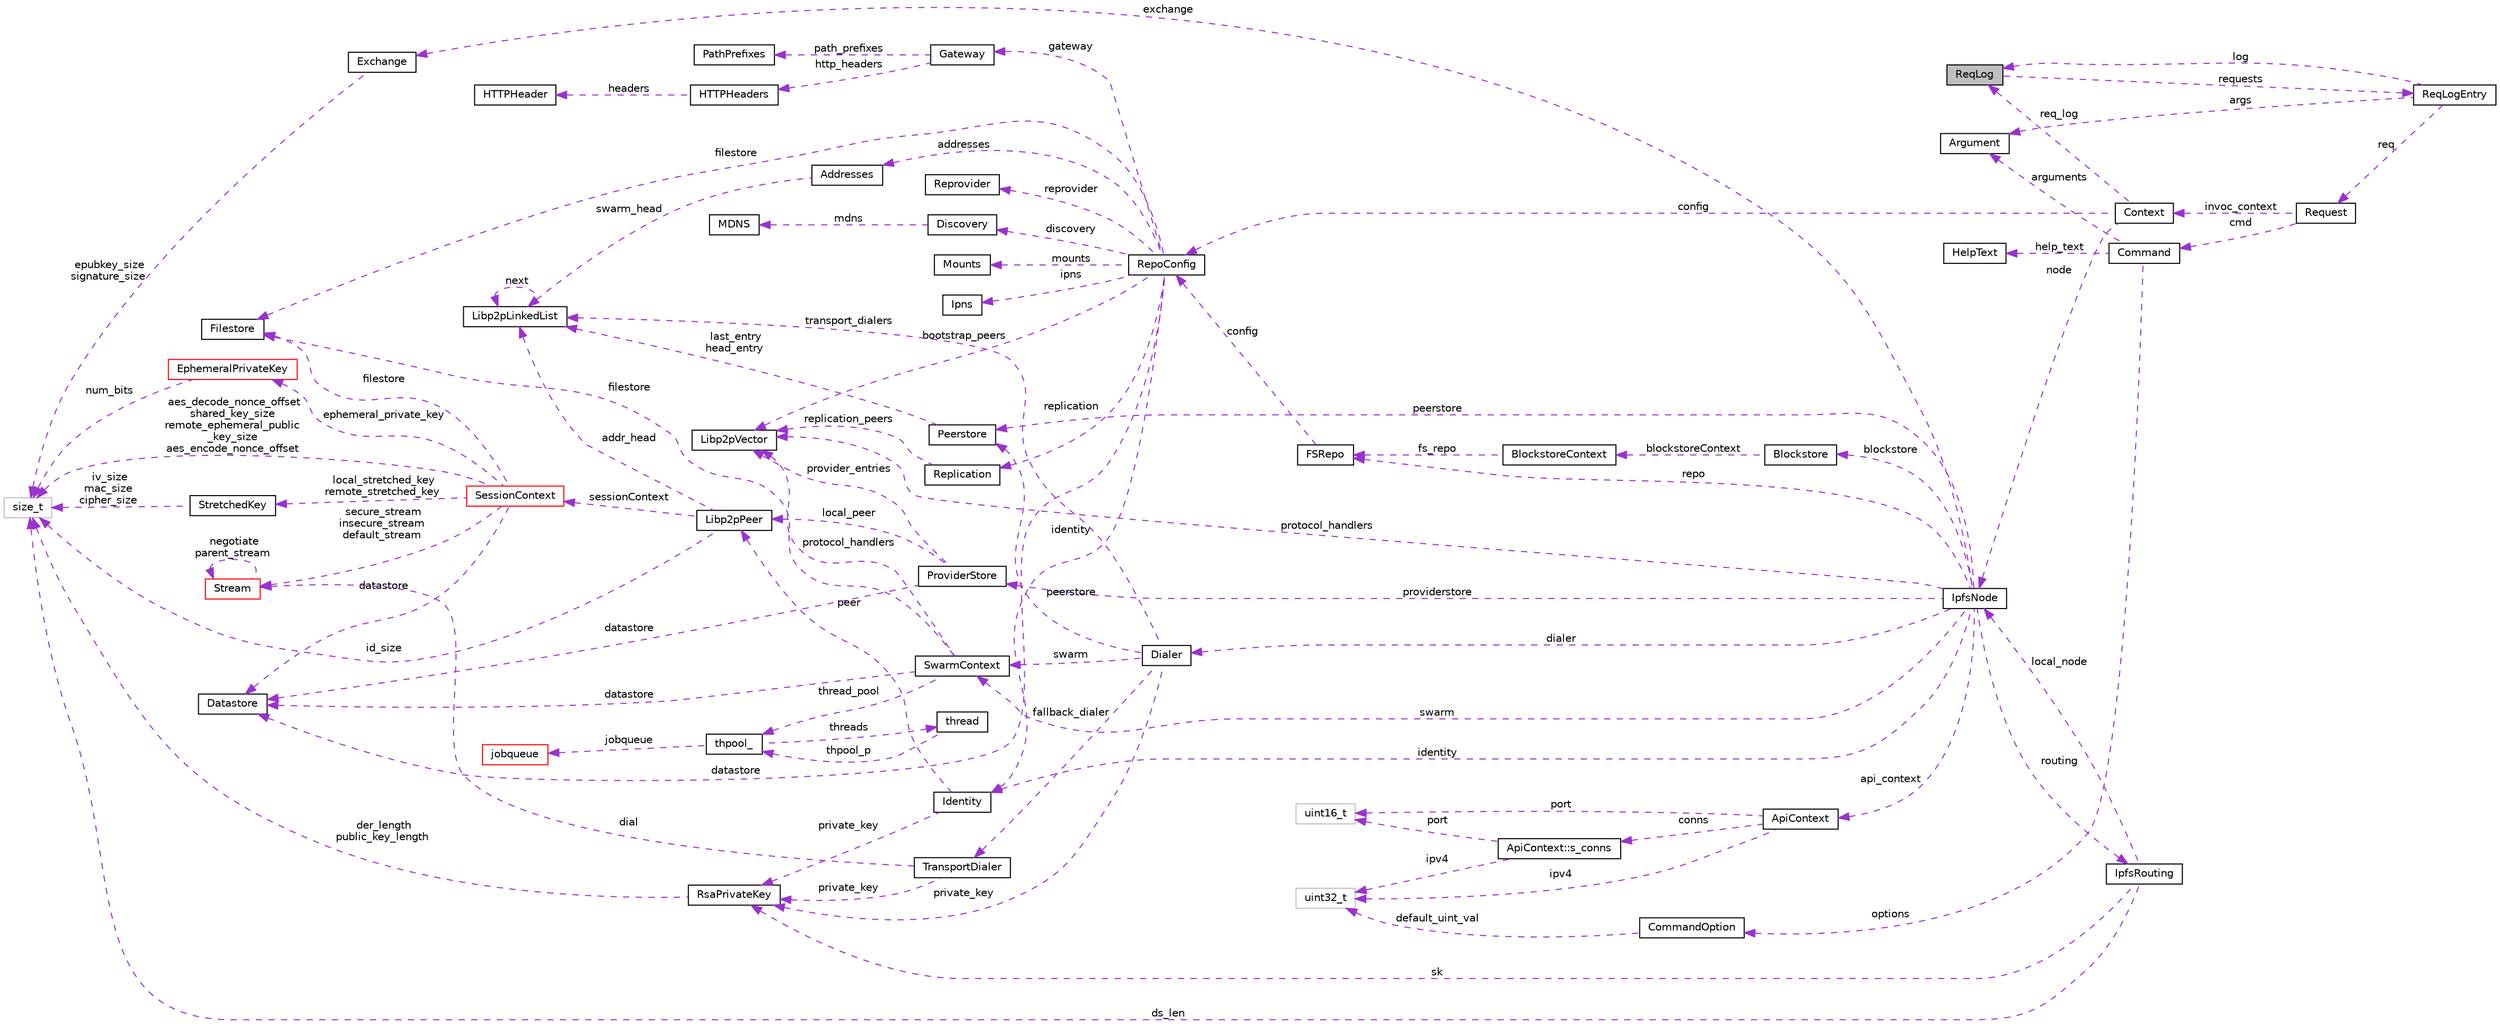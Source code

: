 digraph "ReqLog"
{
  edge [fontname="Helvetica",fontsize="10",labelfontname="Helvetica",labelfontsize="10"];
  node [fontname="Helvetica",fontsize="10",shape=record];
  rankdir="LR";
  Node1 [label="ReqLog",height=0.2,width=0.4,color="black", fillcolor="grey75", style="filled", fontcolor="black"];
  Node2 -> Node1 [dir="back",color="darkorchid3",fontsize="10",style="dashed",label=" requests" ,fontname="Helvetica"];
  Node2 [label="ReqLogEntry",height=0.2,width=0.4,color="black", fillcolor="white", style="filled",URL="$struct_req_log_entry.html"];
  Node1 -> Node2 [dir="back",color="darkorchid3",fontsize="10",style="dashed",label=" log" ,fontname="Helvetica"];
  Node3 -> Node2 [dir="back",color="darkorchid3",fontsize="10",style="dashed",label=" args" ,fontname="Helvetica"];
  Node3 [label="Argument",height=0.2,width=0.4,color="black", fillcolor="white", style="filled",URL="$struct_argument.html"];
  Node4 -> Node2 [dir="back",color="darkorchid3",fontsize="10",style="dashed",label=" req" ,fontname="Helvetica"];
  Node4 [label="Request",height=0.2,width=0.4,color="black", fillcolor="white", style="filled",URL="$struct_request.html"];
  Node5 -> Node4 [dir="back",color="darkorchid3",fontsize="10",style="dashed",label=" cmd" ,fontname="Helvetica"];
  Node5 [label="Command",height=0.2,width=0.4,color="black", fillcolor="white", style="filled",URL="$struct_command.html"];
  Node3 -> Node5 [dir="back",color="darkorchid3",fontsize="10",style="dashed",label=" arguments" ,fontname="Helvetica"];
  Node6 -> Node5 [dir="back",color="darkorchid3",fontsize="10",style="dashed",label=" options" ,fontname="Helvetica"];
  Node6 [label="CommandOption",height=0.2,width=0.4,color="black", fillcolor="white", style="filled",URL="$struct_command_option.html"];
  Node7 -> Node6 [dir="back",color="darkorchid3",fontsize="10",style="dashed",label=" default_uint_val" ,fontname="Helvetica"];
  Node7 [label="uint32_t",height=0.2,width=0.4,color="grey75", fillcolor="white", style="filled"];
  Node8 -> Node5 [dir="back",color="darkorchid3",fontsize="10",style="dashed",label=" help_text" ,fontname="Helvetica"];
  Node8 [label="HelpText",height=0.2,width=0.4,color="black", fillcolor="white", style="filled",URL="$struct_help_text.html"];
  Node9 -> Node4 [dir="back",color="darkorchid3",fontsize="10",style="dashed",label=" invoc_context" ,fontname="Helvetica"];
  Node9 [label="Context",height=0.2,width=0.4,color="black", fillcolor="white", style="filled",URL="$struct_context.html"];
  Node10 -> Node9 [dir="back",color="darkorchid3",fontsize="10",style="dashed",label=" node" ,fontname="Helvetica"];
  Node10 [label="IpfsNode",height=0.2,width=0.4,color="black", fillcolor="white", style="filled",URL="$struct_ipfs_node.html"];
  Node11 -> Node10 [dir="back",color="darkorchid3",fontsize="10",style="dashed",label=" protocol_handlers" ,fontname="Helvetica"];
  Node11 [label="Libp2pVector",height=0.2,width=0.4,color="black", fillcolor="white", style="filled",URL="$struct_libp2p_vector.html"];
  Node12 -> Node10 [dir="back",color="darkorchid3",fontsize="10",style="dashed",label=" identity" ,fontname="Helvetica"];
  Node12 [label="Identity",height=0.2,width=0.4,color="black", fillcolor="white", style="filled",URL="$struct_identity.html"];
  Node13 -> Node12 [dir="back",color="darkorchid3",fontsize="10",style="dashed",label=" peer" ,fontname="Helvetica"];
  Node13 [label="Libp2pPeer",height=0.2,width=0.4,color="black", fillcolor="white", style="filled",URL="$struct_libp2p_peer.html"];
  Node14 -> Node13 [dir="back",color="darkorchid3",fontsize="10",style="dashed",label=" sessionContext" ,fontname="Helvetica"];
  Node14 [label="SessionContext",height=0.2,width=0.4,color="red", fillcolor="white", style="filled",URL="$struct_session_context.html"];
  Node15 -> Node14 [dir="back",color="darkorchid3",fontsize="10",style="dashed",label=" ephemeral_private_key" ,fontname="Helvetica"];
  Node15 [label="EphemeralPrivateKey",height=0.2,width=0.4,color="red", fillcolor="white", style="filled",URL="$struct_ephemeral_private_key.html"];
  Node18 -> Node15 [dir="back",color="darkorchid3",fontsize="10",style="dashed",label=" num_bits" ,fontname="Helvetica"];
  Node18 [label="size_t",height=0.2,width=0.4,color="grey75", fillcolor="white", style="filled"];
  Node23 -> Node14 [dir="back",color="darkorchid3",fontsize="10",style="dashed",label=" local_stretched_key\nremote_stretched_key" ,fontname="Helvetica"];
  Node23 [label="StretchedKey",height=0.2,width=0.4,color="black", fillcolor="white", style="filled",URL="$struct_stretched_key.html"];
  Node18 -> Node23 [dir="back",color="darkorchid3",fontsize="10",style="dashed",label=" iv_size\nmac_size\ncipher_size" ,fontname="Helvetica"];
  Node25 -> Node14 [dir="back",color="darkorchid3",fontsize="10",style="dashed",label=" filestore" ,fontname="Helvetica"];
  Node25 [label="Filestore",height=0.2,width=0.4,color="black", fillcolor="white", style="filled",URL="$struct_filestore.html"];
  Node18 -> Node14 [dir="back",color="darkorchid3",fontsize="10",style="dashed",label=" aes_decode_nonce_offset\nshared_key_size\nremote_ephemeral_public\l_key_size\naes_encode_nonce_offset" ,fontname="Helvetica"];
  Node26 -> Node14 [dir="back",color="darkorchid3",fontsize="10",style="dashed",label=" datastore" ,fontname="Helvetica"];
  Node26 [label="Datastore",height=0.2,width=0.4,color="black", fillcolor="white", style="filled",URL="$struct_datastore.html"];
  Node27 -> Node14 [dir="back",color="darkorchid3",fontsize="10",style="dashed",label=" secure_stream\ninsecure_stream\ndefault_stream" ,fontname="Helvetica"];
  Node27 [label="Stream",height=0.2,width=0.4,color="red", fillcolor="white", style="filled",URL="$struct_stream.html"];
  Node27 -> Node27 [dir="back",color="darkorchid3",fontsize="10",style="dashed",label=" negotiate\nparent_stream" ,fontname="Helvetica"];
  Node30 -> Node13 [dir="back",color="darkorchid3",fontsize="10",style="dashed",label=" addr_head" ,fontname="Helvetica"];
  Node30 [label="Libp2pLinkedList",height=0.2,width=0.4,color="black", fillcolor="white", style="filled",URL="$struct_libp2p_linked_list.html"];
  Node30 -> Node30 [dir="back",color="darkorchid3",fontsize="10",style="dashed",label=" next" ,fontname="Helvetica"];
  Node18 -> Node13 [dir="back",color="darkorchid3",fontsize="10",style="dashed",label=" id_size" ,fontname="Helvetica"];
  Node31 -> Node12 [dir="back",color="darkorchid3",fontsize="10",style="dashed",label=" private_key" ,fontname="Helvetica"];
  Node31 [label="RsaPrivateKey",height=0.2,width=0.4,color="black", fillcolor="white", style="filled",URL="$struct_rsa_private_key.html"];
  Node18 -> Node31 [dir="back",color="darkorchid3",fontsize="10",style="dashed",label=" der_length\npublic_key_length" ,fontname="Helvetica"];
  Node32 -> Node10 [dir="back",color="darkorchid3",fontsize="10",style="dashed",label=" routing" ,fontname="Helvetica"];
  Node32 [label="IpfsRouting",height=0.2,width=0.4,color="black", fillcolor="white", style="filled",URL="$struct_ipfs_routing.html"];
  Node10 -> Node32 [dir="back",color="darkorchid3",fontsize="10",style="dashed",label=" local_node" ,fontname="Helvetica"];
  Node31 -> Node32 [dir="back",color="darkorchid3",fontsize="10",style="dashed",label=" sk" ,fontname="Helvetica"];
  Node18 -> Node32 [dir="back",color="darkorchid3",fontsize="10",style="dashed",label=" ds_len" ,fontname="Helvetica"];
  Node33 -> Node10 [dir="back",color="darkorchid3",fontsize="10",style="dashed",label=" providerstore" ,fontname="Helvetica"];
  Node33 [label="ProviderStore",height=0.2,width=0.4,color="black", fillcolor="white", style="filled",URL="$struct_provider_store.html"];
  Node11 -> Node33 [dir="back",color="darkorchid3",fontsize="10",style="dashed",label=" provider_entries" ,fontname="Helvetica"];
  Node13 -> Node33 [dir="back",color="darkorchid3",fontsize="10",style="dashed",label=" local_peer" ,fontname="Helvetica"];
  Node26 -> Node33 [dir="back",color="darkorchid3",fontsize="10",style="dashed",label=" datastore" ,fontname="Helvetica"];
  Node34 -> Node10 [dir="back",color="darkorchid3",fontsize="10",style="dashed",label=" dialer" ,fontname="Helvetica"];
  Node34 [label="Dialer",height=0.2,width=0.4,color="black", fillcolor="white", style="filled",URL="$struct_dialer.html"];
  Node35 -> Node34 [dir="back",color="darkorchid3",fontsize="10",style="dashed",label=" fallback_dialer" ,fontname="Helvetica"];
  Node35 [label="TransportDialer",height=0.2,width=0.4,color="black", fillcolor="white", style="filled",URL="$struct_transport_dialer.html"];
  Node31 -> Node35 [dir="back",color="darkorchid3",fontsize="10",style="dashed",label=" private_key" ,fontname="Helvetica"];
  Node27 -> Node35 [dir="back",color="darkorchid3",fontsize="10",style="dashed",label=" dial" ,fontname="Helvetica"];
  Node30 -> Node34 [dir="back",color="darkorchid3",fontsize="10",style="dashed",label=" transport_dialers" ,fontname="Helvetica"];
  Node31 -> Node34 [dir="back",color="darkorchid3",fontsize="10",style="dashed",label=" private_key" ,fontname="Helvetica"];
  Node36 -> Node34 [dir="back",color="darkorchid3",fontsize="10",style="dashed",label=" swarm" ,fontname="Helvetica"];
  Node36 [label="SwarmContext",height=0.2,width=0.4,color="black", fillcolor="white", style="filled",URL="$struct_swarm_context.html"];
  Node11 -> Node36 [dir="back",color="darkorchid3",fontsize="10",style="dashed",label=" protocol_handlers" ,fontname="Helvetica"];
  Node25 -> Node36 [dir="back",color="darkorchid3",fontsize="10",style="dashed",label=" filestore" ,fontname="Helvetica"];
  Node37 -> Node36 [dir="back",color="darkorchid3",fontsize="10",style="dashed",label=" thread_pool" ,fontname="Helvetica"];
  Node37 [label="thpool_",height=0.2,width=0.4,color="black", fillcolor="white", style="filled",URL="$structthpool__.html"];
  Node38 -> Node37 [dir="back",color="darkorchid3",fontsize="10",style="dashed",label=" threads" ,fontname="Helvetica"];
  Node38 [label="thread",height=0.2,width=0.4,color="black", fillcolor="white", style="filled",URL="$structthread.html"];
  Node37 -> Node38 [dir="back",color="darkorchid3",fontsize="10",style="dashed",label=" thpool_p" ,fontname="Helvetica"];
  Node39 -> Node37 [dir="back",color="darkorchid3",fontsize="10",style="dashed",label=" jobqueue" ,fontname="Helvetica"];
  Node39 [label="jobqueue",height=0.2,width=0.4,color="red", fillcolor="white", style="filled",URL="$structjobqueue.html"];
  Node26 -> Node36 [dir="back",color="darkorchid3",fontsize="10",style="dashed",label=" datastore" ,fontname="Helvetica"];
  Node42 -> Node34 [dir="back",color="darkorchid3",fontsize="10",style="dashed",label=" peerstore" ,fontname="Helvetica"];
  Node42 [label="Peerstore",height=0.2,width=0.4,color="black", fillcolor="white", style="filled",URL="$struct_peerstore.html"];
  Node30 -> Node42 [dir="back",color="darkorchid3",fontsize="10",style="dashed",label=" last_entry\nhead_entry" ,fontname="Helvetica"];
  Node43 -> Node10 [dir="back",color="darkorchid3",fontsize="10",style="dashed",label=" repo" ,fontname="Helvetica"];
  Node43 [label="FSRepo",height=0.2,width=0.4,color="black", fillcolor="white", style="filled",URL="$struct_f_s_repo.html"];
  Node44 -> Node43 [dir="back",color="darkorchid3",fontsize="10",style="dashed",label=" config" ,fontname="Helvetica"];
  Node44 [label="RepoConfig",height=0.2,width=0.4,color="black", fillcolor="white", style="filled",URL="$struct_repo_config.html"];
  Node11 -> Node44 [dir="back",color="darkorchid3",fontsize="10",style="dashed",label=" bootstrap_peers" ,fontname="Helvetica"];
  Node12 -> Node44 [dir="back",color="darkorchid3",fontsize="10",style="dashed",label=" identity" ,fontname="Helvetica"];
  Node45 -> Node44 [dir="back",color="darkorchid3",fontsize="10",style="dashed",label=" reprovider" ,fontname="Helvetica"];
  Node45 [label="Reprovider",height=0.2,width=0.4,color="black", fillcolor="white", style="filled",URL="$struct_reprovider.html"];
  Node46 -> Node44 [dir="back",color="darkorchid3",fontsize="10",style="dashed",label=" discovery" ,fontname="Helvetica"];
  Node46 [label="Discovery",height=0.2,width=0.4,color="black", fillcolor="white", style="filled",URL="$struct_discovery.html"];
  Node47 -> Node46 [dir="back",color="darkorchid3",fontsize="10",style="dashed",label=" mdns" ,fontname="Helvetica"];
  Node47 [label="MDNS",height=0.2,width=0.4,color="black", fillcolor="white", style="filled",URL="$struct_m_d_n_s.html"];
  Node48 -> Node44 [dir="back",color="darkorchid3",fontsize="10",style="dashed",label=" mounts" ,fontname="Helvetica"];
  Node48 [label="Mounts",height=0.2,width=0.4,color="black", fillcolor="white", style="filled",URL="$struct_mounts.html"];
  Node49 -> Node44 [dir="back",color="darkorchid3",fontsize="10",style="dashed",label=" ipns" ,fontname="Helvetica"];
  Node49 [label="Ipns",height=0.2,width=0.4,color="black", fillcolor="white", style="filled",URL="$struct_ipns.html"];
  Node25 -> Node44 [dir="back",color="darkorchid3",fontsize="10",style="dashed",label=" filestore" ,fontname="Helvetica"];
  Node50 -> Node44 [dir="back",color="darkorchid3",fontsize="10",style="dashed",label=" addresses" ,fontname="Helvetica"];
  Node50 [label="Addresses",height=0.2,width=0.4,color="black", fillcolor="white", style="filled",URL="$struct_addresses.html"];
  Node30 -> Node50 [dir="back",color="darkorchid3",fontsize="10",style="dashed",label=" swarm_head" ,fontname="Helvetica"];
  Node51 -> Node44 [dir="back",color="darkorchid3",fontsize="10",style="dashed",label=" replication" ,fontname="Helvetica"];
  Node51 [label="Replication",height=0.2,width=0.4,color="black", fillcolor="white", style="filled",URL="$struct_replication.html"];
  Node11 -> Node51 [dir="back",color="darkorchid3",fontsize="10",style="dashed",label=" replication_peers" ,fontname="Helvetica"];
  Node52 -> Node44 [dir="back",color="darkorchid3",fontsize="10",style="dashed",label=" gateway" ,fontname="Helvetica"];
  Node52 [label="Gateway",height=0.2,width=0.4,color="black", fillcolor="white", style="filled",URL="$struct_gateway.html"];
  Node53 -> Node52 [dir="back",color="darkorchid3",fontsize="10",style="dashed",label=" http_headers" ,fontname="Helvetica"];
  Node53 [label="HTTPHeaders",height=0.2,width=0.4,color="black", fillcolor="white", style="filled",URL="$struct_h_t_t_p_headers.html"];
  Node54 -> Node53 [dir="back",color="darkorchid3",fontsize="10",style="dashed",label=" headers" ,fontname="Helvetica"];
  Node54 [label="HTTPHeader",height=0.2,width=0.4,color="black", fillcolor="white", style="filled",URL="$struct_h_t_t_p_header.html"];
  Node55 -> Node52 [dir="back",color="darkorchid3",fontsize="10",style="dashed",label=" path_prefixes" ,fontname="Helvetica"];
  Node55 [label="PathPrefixes",height=0.2,width=0.4,color="black", fillcolor="white", style="filled",URL="$struct_path_prefixes.html"];
  Node26 -> Node44 [dir="back",color="darkorchid3",fontsize="10",style="dashed",label=" datastore" ,fontname="Helvetica"];
  Node36 -> Node10 [dir="back",color="darkorchid3",fontsize="10",style="dashed",label=" swarm" ,fontname="Helvetica"];
  Node56 -> Node10 [dir="back",color="darkorchid3",fontsize="10",style="dashed",label=" api_context" ,fontname="Helvetica"];
  Node56 [label="ApiContext",height=0.2,width=0.4,color="black", fillcolor="white", style="filled",URL="$struct_api_context.html"];
  Node7 -> Node56 [dir="back",color="darkorchid3",fontsize="10",style="dashed",label=" ipv4" ,fontname="Helvetica"];
  Node57 -> Node56 [dir="back",color="darkorchid3",fontsize="10",style="dashed",label=" port" ,fontname="Helvetica"];
  Node57 [label="uint16_t",height=0.2,width=0.4,color="grey75", fillcolor="white", style="filled"];
  Node58 -> Node56 [dir="back",color="darkorchid3",fontsize="10",style="dashed",label=" conns" ,fontname="Helvetica"];
  Node58 [label="ApiContext::s_conns",height=0.2,width=0.4,color="black", fillcolor="white", style="filled",URL="$struct_api_context_1_1s__conns.html"];
  Node7 -> Node58 [dir="back",color="darkorchid3",fontsize="10",style="dashed",label=" ipv4" ,fontname="Helvetica"];
  Node57 -> Node58 [dir="back",color="darkorchid3",fontsize="10",style="dashed",label=" port" ,fontname="Helvetica"];
  Node59 -> Node10 [dir="back",color="darkorchid3",fontsize="10",style="dashed",label=" exchange" ,fontname="Helvetica"];
  Node59 [label="Exchange",height=0.2,width=0.4,color="black", fillcolor="white", style="filled",URL="$struct_exchange.html"];
  Node18 -> Node59 [dir="back",color="darkorchid3",fontsize="10",style="dashed",label=" epubkey_size\nsignature_size" ,fontname="Helvetica"];
  Node60 -> Node10 [dir="back",color="darkorchid3",fontsize="10",style="dashed",label=" blockstore" ,fontname="Helvetica"];
  Node60 [label="Blockstore",height=0.2,width=0.4,color="black", fillcolor="white", style="filled",URL="$struct_blockstore.html"];
  Node61 -> Node60 [dir="back",color="darkorchid3",fontsize="10",style="dashed",label=" blockstoreContext" ,fontname="Helvetica"];
  Node61 [label="BlockstoreContext",height=0.2,width=0.4,color="black", fillcolor="white", style="filled",URL="$struct_blockstore_context.html"];
  Node43 -> Node61 [dir="back",color="darkorchid3",fontsize="10",style="dashed",label=" fs_repo" ,fontname="Helvetica"];
  Node42 -> Node10 [dir="back",color="darkorchid3",fontsize="10",style="dashed",label=" peerstore" ,fontname="Helvetica"];
  Node1 -> Node9 [dir="back",color="darkorchid3",fontsize="10",style="dashed",label=" req_log" ,fontname="Helvetica"];
  Node44 -> Node9 [dir="back",color="darkorchid3",fontsize="10",style="dashed",label=" config" ,fontname="Helvetica"];
}

